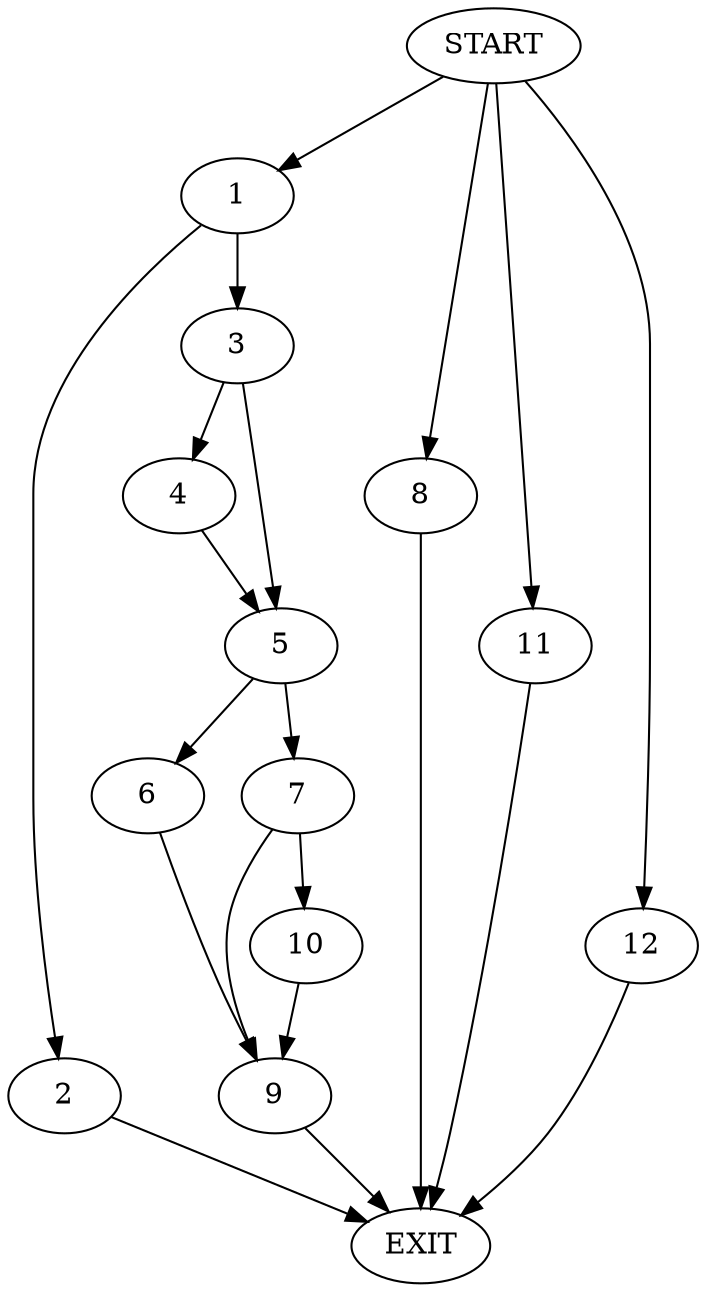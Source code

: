 digraph {
0 [label="START"]
13 [label="EXIT"]
0 -> 1
1 -> 2
1 -> 3
3 -> 4
3 -> 5
2 -> 13
4 -> 5
5 -> 6
5 -> 7
0 -> 8
8 -> 13
6 -> 9
7 -> 9
7 -> 10
9 -> 13
10 -> 9
0 -> 11
11 -> 13
0 -> 12
12 -> 13
}
